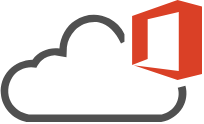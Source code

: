 <mxfile version="20.3.7" type="github">
  <diagram id="JvDVV9NeDetFQlG3Wl1B" name="Pagina-1">
    <mxGraphModel dx="1422" dy="754" grid="1" gridSize="10" guides="1" tooltips="1" connect="1" arrows="1" fold="1" page="1" pageScale="1" pageWidth="827" pageHeight="1169" math="0" shadow="0">
      <root>
        <mxCell id="0" />
        <mxCell id="1" parent="0" />
        <mxCell id="f_60cojlA7F2bTlnvgEP-1" value="" style="sketch=0;pointerEvents=1;shadow=0;dashed=0;html=1;strokeColor=none;fillColor=#505050;labelPosition=center;verticalLabelPosition=bottom;outlineConnect=0;verticalAlign=top;align=center;shape=mxgraph.office.clouds.office_365;" parent="1" vertex="1">
          <mxGeometry x="70" y="290" width="101" height="61" as="geometry" />
        </mxCell>
      </root>
    </mxGraphModel>
  </diagram>
</mxfile>
